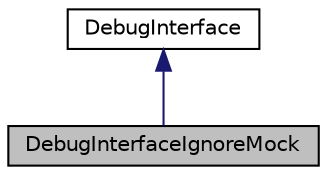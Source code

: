 digraph "DebugInterfaceIgnoreMock"
{
 // INTERACTIVE_SVG=YES
  edge [fontname="Helvetica",fontsize="10",labelfontname="Helvetica",labelfontsize="10"];
  node [fontname="Helvetica",fontsize="10",shape=record];
  Node2 [label="DebugInterfaceIgnoreMock",height=0.2,width=0.4,color="black", fillcolor="grey75", style="filled", fontcolor="black"];
  Node3 -> Node2 [dir="back",color="midnightblue",fontsize="10",style="solid",fontname="Helvetica"];
  Node3 [label="DebugInterface",height=0.2,width=0.4,color="black", fillcolor="white", style="filled",URL="$dd/d7d/class_debug_interface.html"];
}
